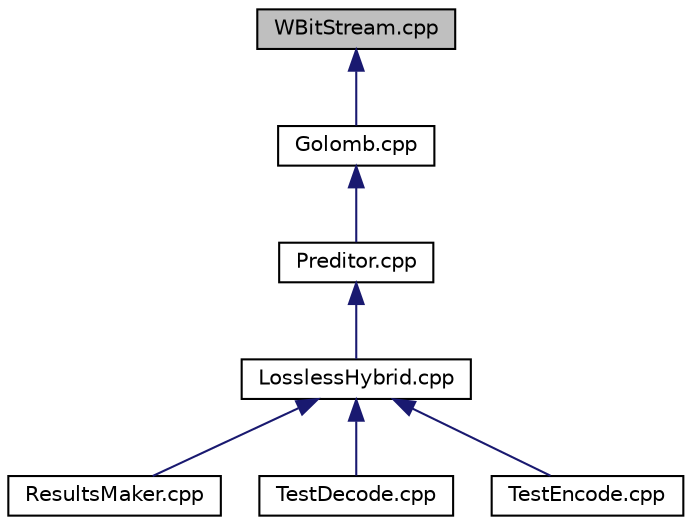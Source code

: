 digraph "WBitStream.cpp"
{
 // LATEX_PDF_SIZE
  edge [fontname="Helvetica",fontsize="10",labelfontname="Helvetica",labelfontsize="10"];
  node [fontname="Helvetica",fontsize="10",shape=record];
  Node1 [label="WBitStream.cpp",height=0.2,width=0.4,color="black", fillcolor="grey75", style="filled", fontcolor="black",tooltip="Class to write bits to a binary file."];
  Node1 -> Node2 [dir="back",color="midnightblue",fontsize="10",style="solid",fontname="Helvetica"];
  Node2 [label="Golomb.cpp",height=0.2,width=0.4,color="black", fillcolor="white", style="filled",URL="$Golomb_8cpp.html",tooltip="Class to encode and decode Golomb code."];
  Node2 -> Node3 [dir="back",color="midnightblue",fontsize="10",style="solid",fontname="Helvetica"];
  Node3 [label="Preditor.cpp",height=0.2,width=0.4,color="black", fillcolor="white", style="filled",URL="$Preditor_8cpp.html",tooltip="Class to encode and decode frames from a video based on with predictive tecnique was used."];
  Node3 -> Node4 [dir="back",color="midnightblue",fontsize="10",style="solid",fontname="Helvetica"];
  Node4 [label="LosslessHybrid.cpp",height=0.2,width=0.4,color="black", fillcolor="white", style="filled",URL="$LosslessHybrid_8cpp.html",tooltip="Class to encode and decode videos by blocks with inter frame encoding."];
  Node4 -> Node5 [dir="back",color="midnightblue",fontsize="10",style="solid",fontname="Helvetica"];
  Node5 [label="ResultsMaker.cpp",height=0.2,width=0.4,color="black", fillcolor="white", style="filled",URL="$ResultsMaker_8cpp.html",tooltip="Scrip to create results and see what are the best encoding params."];
  Node4 -> Node6 [dir="back",color="midnightblue",fontsize="10",style="solid",fontname="Helvetica"];
  Node6 [label="TestDecode.cpp",height=0.2,width=0.4,color="black", fillcolor="white", style="filled",URL="$TestDecode_8cpp.html",tooltip="Decode a video by passing the file it was encoded to."];
  Node4 -> Node7 [dir="back",color="midnightblue",fontsize="10",style="solid",fontname="Helvetica"];
  Node7 [label="TestEncode.cpp",height=0.2,width=0.4,color="black", fillcolor="white", style="filled",URL="$TestEncode_8cpp.html",tooltip="Encode a video file by hybrid encoding (intra and inter frame)"];
}
